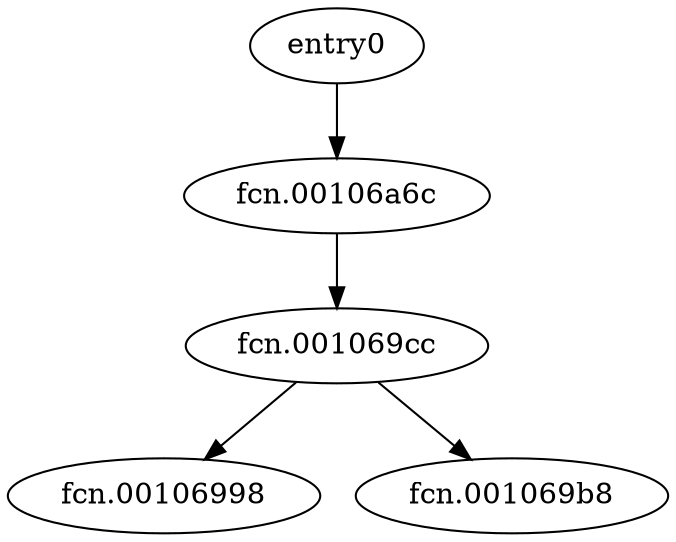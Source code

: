 digraph code {
  "0x00105e60" [label="entry0"];
  "0x00105e60" -> "0x00106a6c";
  "0x00106a6c" [label="fcn.00106a6c"];
  "0x00106a6c" [label="fcn.00106a6c"];
  "0x00106a6c" -> "0x001069cc";
  "0x001069cc" [label="fcn.001069cc"];
  "0x001069cc" [label="fcn.001069cc"];
  "0x001069cc" -> "0x00106998";
  "0x00106998" [label="fcn.00106998"];
  "0x001069cc" -> "0x001069b8";
  "0x001069b8" [label="fcn.001069b8"];
}